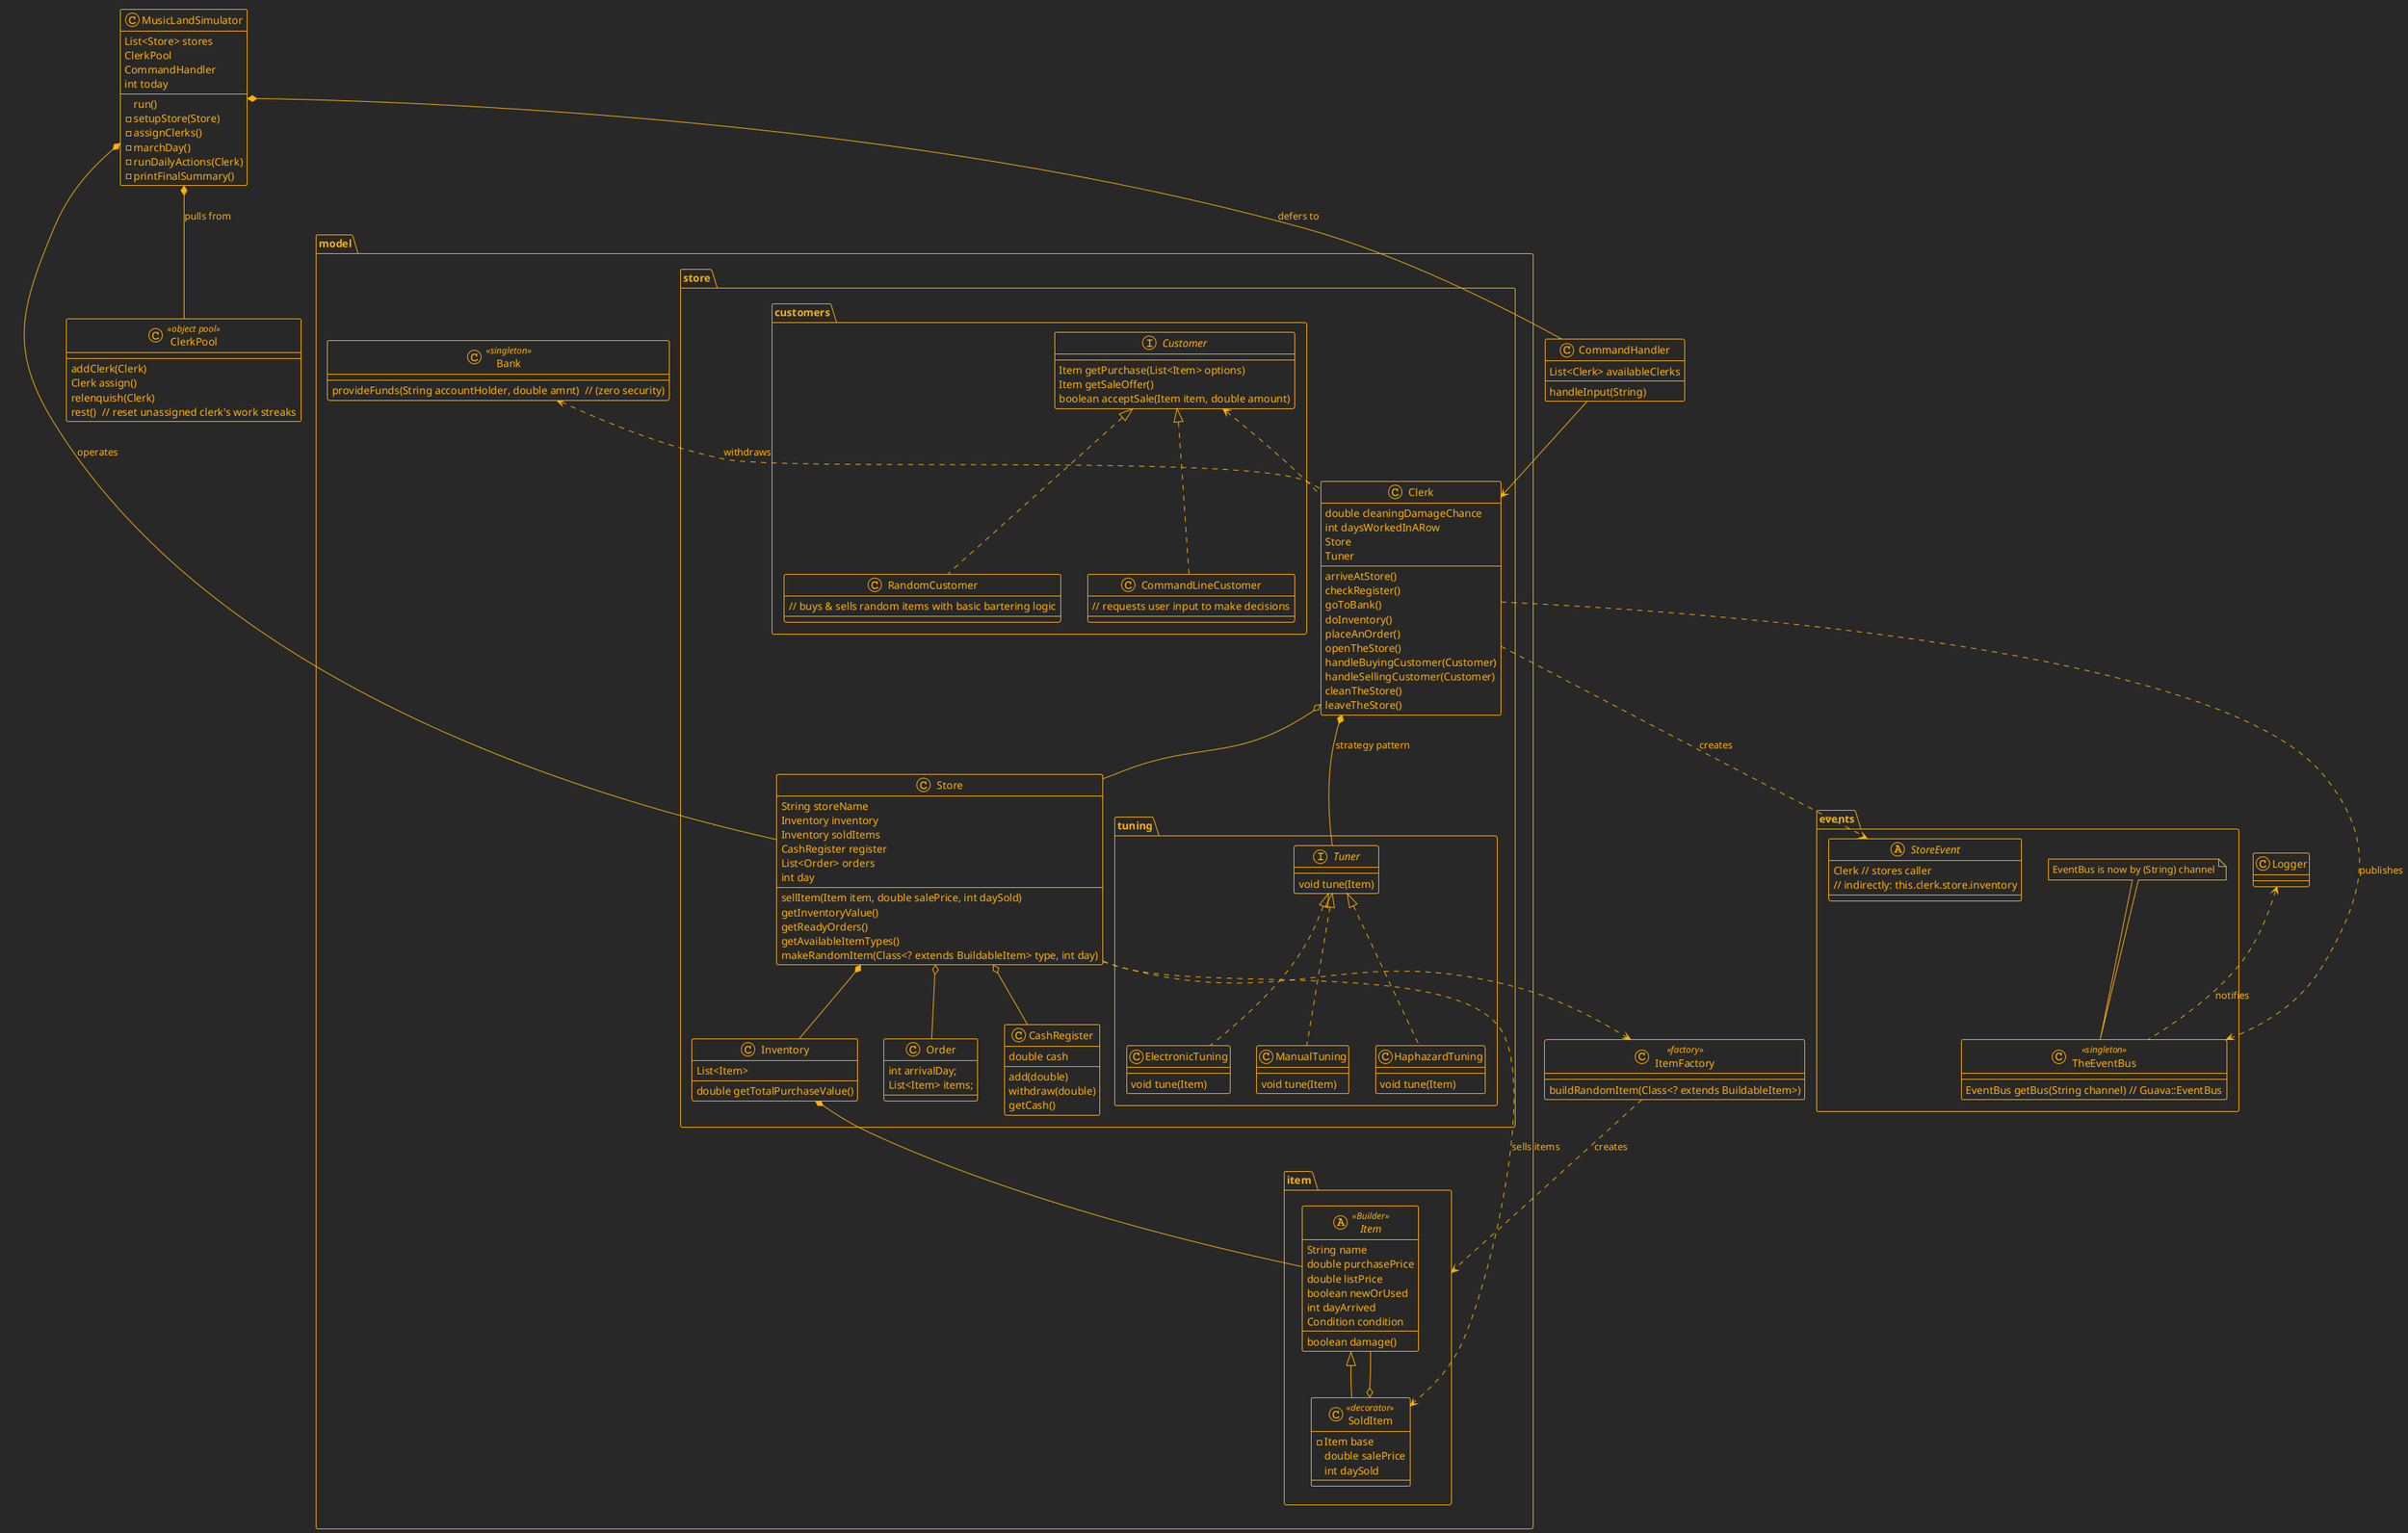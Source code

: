 @startuml

!theme crt-amber

<style>
header {
  HorizontalAlignment left
}
</style>

package "model" {

  '================================================================
  ' Item Package: Defines all sellable items and their properties.
  '================================================================
  package "item" {

    ' --- Base Item Definition ---
    abstract class Item <<Builder>> {
      String name
      double purchasePrice
      double listPrice
      boolean newOrUsed
      int dayArrived
      Condition condition
      boolean damage()
    }

    /'  note top'/
    /'    All subclasses of 'Item' follow a hierarchical'/
    /'    builder pattern. See baeldung.com link in the'/
    /'    source code.'/
    /'  end note'/

    class SoldItem <<decorator>> extends Item {
      - Item base
      double salePrice
      int daySold
    }

  /''/
  /'  enum Condition {'/
  /'    POOR'/
  /'    FAIR'/
  /'    GOOD'/
  /'    VERY_GOOD'/
  /'    EXCELLENT'/
  /'  }'/
  /''/
  /'  ' --- Music Media ---'/
  /'  abstract class Music <<Builder>> extends BuildableItem {'/
  /'    String band'/
  /'    String album'/
  /'  }'/
  /'  class PaperScore <<Builder>> extends Music {}'/
  /'  class CD <<Builder>> extends Music {}'/
  /'  class Vinyl <<Builder>> extends Music {}'/
  /'  class Cassette <<Builder>> extends Music {}'/
  /''/
  /'  ' --- Media Players ---'/
  /'  abstract class Players <<Builder>> extends BuildableItem {'/
  /'    boolean isEqualized'/
  /'  }'/
  /'  class CDPlayer <<Builder>> extends Players {}'/
  /'  class RecordPlayer <<Builder>> extends Players {}'/
  /'  class MP3Player <<Builder>> extends Players {}'/
  /'  class CassettePlayer <<Builder>> extends Music {}'/
  /''/
  /'  ' --- Instruments ---'/
  /'  abstract class Instruments <<Builder>> extends BuildableItem {}'/
  /''/
  /'  abstract class Stringed <<Builder>> extends Instruments {'/
  /'    boolean isElectric'/
  /'    boolean isTuned'/
  /'  }'/
  /'  class Guitar <<Builder>> extends Stringed {}'/
  /'  class Bass <<Builder>> extends Stringed {}'/
  /'  class Mandolin <<Builder>> extends Stringed {}'/
  /''/
  /'  abstract class Wind <<Builder>> extends Instruments {'/
  /'    boolean isAdjusted'/
  /'  }'/
  /'  class Flute <<Builder>> extends Wind {'/
  /'    FluteMaterial type'/
  /'  }'/
  /'  enum FluteMaterial {'/
  /'    SILVER'/
  /'    WOOD'/
  /'    GOLD'/
  /'  }'/
  /'  class Harmonica <<Builder>> extends Wind {'/
  /'    HarmonicaKey key'/
  /'  }'/
  /'  enum HarmonicaKey {'/
  /'    A'/
  /'    C'/
  /'    F'/
  /'    G'/
  /'  }'/
  /'  class Saxophone <<Builder>> extends Wind {}'/
  /''/
  /'  ' --- Clothing ---'/
  /'  abstract class Clothing <<Builder>> extends BuildableItem {}'/
  /'  class Hat <<Builder>> extends Clothing {'/
  /'    String hatSize'/
  /'  }'/
  /'  class Shirt <<Builder>> extends Clothing {'/
  /'    ShirtSize shirtSize'/
  /'  }'/
  /'  enum ShirtSize {'/
  /'    XS'/
  /'    S'/
  /'    M'/
  /'    LG'/
  /'    XL'/
  /'  }'/
  /'  class Bandana <<Builder>> extends Clothing {}'/
  /''/
  /'  ' --- Accessories ---'/
  /'  abstract class Accessories <<Builder>> extends BuildableItem {}'/
  /'  class PracticeAmp <<Builder>> extends Accessories {'/
  /'    int wattage'/
  /'  }'/
  /'  class Cable <<Builder>> extends Accessories {'/
  /'    int length'/
  /'  }'/
  /'  class Strings <<Builder>> extends Accessories {'/
  /'    StringType type'/
  /'  }'/
  /'  enum StringType {'/
  /'    GUITAR'/
  /'    BASS'/
  /'    MANDOLIN'/
  /'  }'/
  /'  class GigBag <<Builder>> extends Accessories {}'/
  /''/
  /'  ' --- Relationships within Item Package ---'/
  /'  Item --> Condition : has a'/
  /'  Flute --> FluteMaterial : has a'/
  /'  Harmonica --> HarmonicaKey : has a'/
  /'  Shirt --> ShirtSize : has a'/
  /'  Strings --> StringType : has a'/
  SoldItem o-- Item

  }

  '================================================================
  ' Store Package: Defines the store, staff, and customer logic.
  '================================================================
  package "store" {
    class Store {
      String storeName
      Inventory inventory
      Inventory soldItems
      CashRegister register
      List<Order> orders
      int day
      sellItem(Item item, double salePrice, int daySold)
      getInventoryValue()
      getReadyOrders()
      getAvailableItemTypes()
      makeRandomItem(Class<? extends BuildableItem> type, int day)
    }

    class Inventory {
      List<Item>
      double getTotalPurchaseValue()
    }

    class Order {
      int arrivalDay;
      List<Item> items;
    }

    class CashRegister {
      double cash
      add(double)
      withdraw(double)
      getCash()
    }

    package "customers" {
      interface Customer {
        Item getPurchase(List<Item> options)
        Item getSaleOffer()
        boolean acceptSale(Item item, double amount)
      }

      class RandomCustomer implements Customer {
        // buys & sells random items with basic bartering logic
      }

      class CommandLineCustomer implements Customer {
        // requests user input to make decisions
      }
    }

    class Clerk {
      double cleaningDamageChance
      int daysWorkedInARow
      Store
      Tuner
      arriveAtStore()
      checkRegister()
      goToBank()
      doInventory()
      placeAnOrder()
      openTheStore()
      handleBuyingCustomer(Customer)
      handleSellingCustomer(Customer)
      cleanTheStore()
      leaveTheStore()
    }

    package "tuning" {
      interface Tuner {
        void tune(Item)
      }

      class HaphazardTuning implements Tuner {
        void tune(Item)
      }

      class ElectronicTuning implements Tuner {
        void tune(Item)
      }

      class ManualTuning implements Tuner {
        void tune(Item)
      }

    }

    ' --- Relationships within Store Package ---
    Store o-- Order
    Store o-- CashRegister
    Store *-- Inventory
    Store ..> SoldItem : sells items
    Inventory *-- Item
    Clerk o-- Store
    Clerk *-- Tuner : strategy pattern
    Customer <.. Clerk
  }

  '================================================================
  ' Singleton and Factory Definitions
  '================================================================
  class Bank <<singleton>> {
    provideFunds(String accountHolder, double amnt)  // (zero security)
  }

  Bank <.. Clerk : withdraws

}

package "events" {
  class TheEventBus <<singleton>> {
    EventBus getBus(String channel) // Guava::EventBus
  }

  note top
    EventBus is now by (String) channel
  end note

  abstract class StoreEvent {
    Clerk // stores caller
    // indirectly: this.clerk.store.inventory
  }

  ' --- Relationships within Package ---
  Clerk ..> TheEventBus : publishes
  Clerk ..> StoreEvent : creates

}

'================================================================
' Top-Level Simulation Components
'================================================================
class Logger {
}

class ItemFactory <<factory>> {
  buildRandomItem(Class<? extends BuildableItem>)
}

class CommandHandler {
  List<Clerk> availableClerks
  handleInput(String)
}

class ClerkPool <<object pool>> {
  addClerk(Clerk)
  Clerk assign()
  relenquish(Clerk)
  rest()  // reset unassigned clerk's work streaks
}

class MusicLandSimulator {
  List<Store> stores
  ClerkPool
  CommandHandler
  int today
  run()
  -setupStore(Store)
  -assignClerks()
  -marchDay()
  -runDailyActions(Clerk)
  -printFinalSummary()
}

' --- Top-Level Relationships ---
MusicLandSimulator *-- Store : operates
MusicLandSimulator *-- ClerkPool : pulls from
MusicLandSimulator *-- CommandHandler : defers to
CommandHandler --> Clerk
Store ..> ItemFactory
ItemFactory ..> item : creates
Logger <.. TheEventBus : notifies

@enduml
